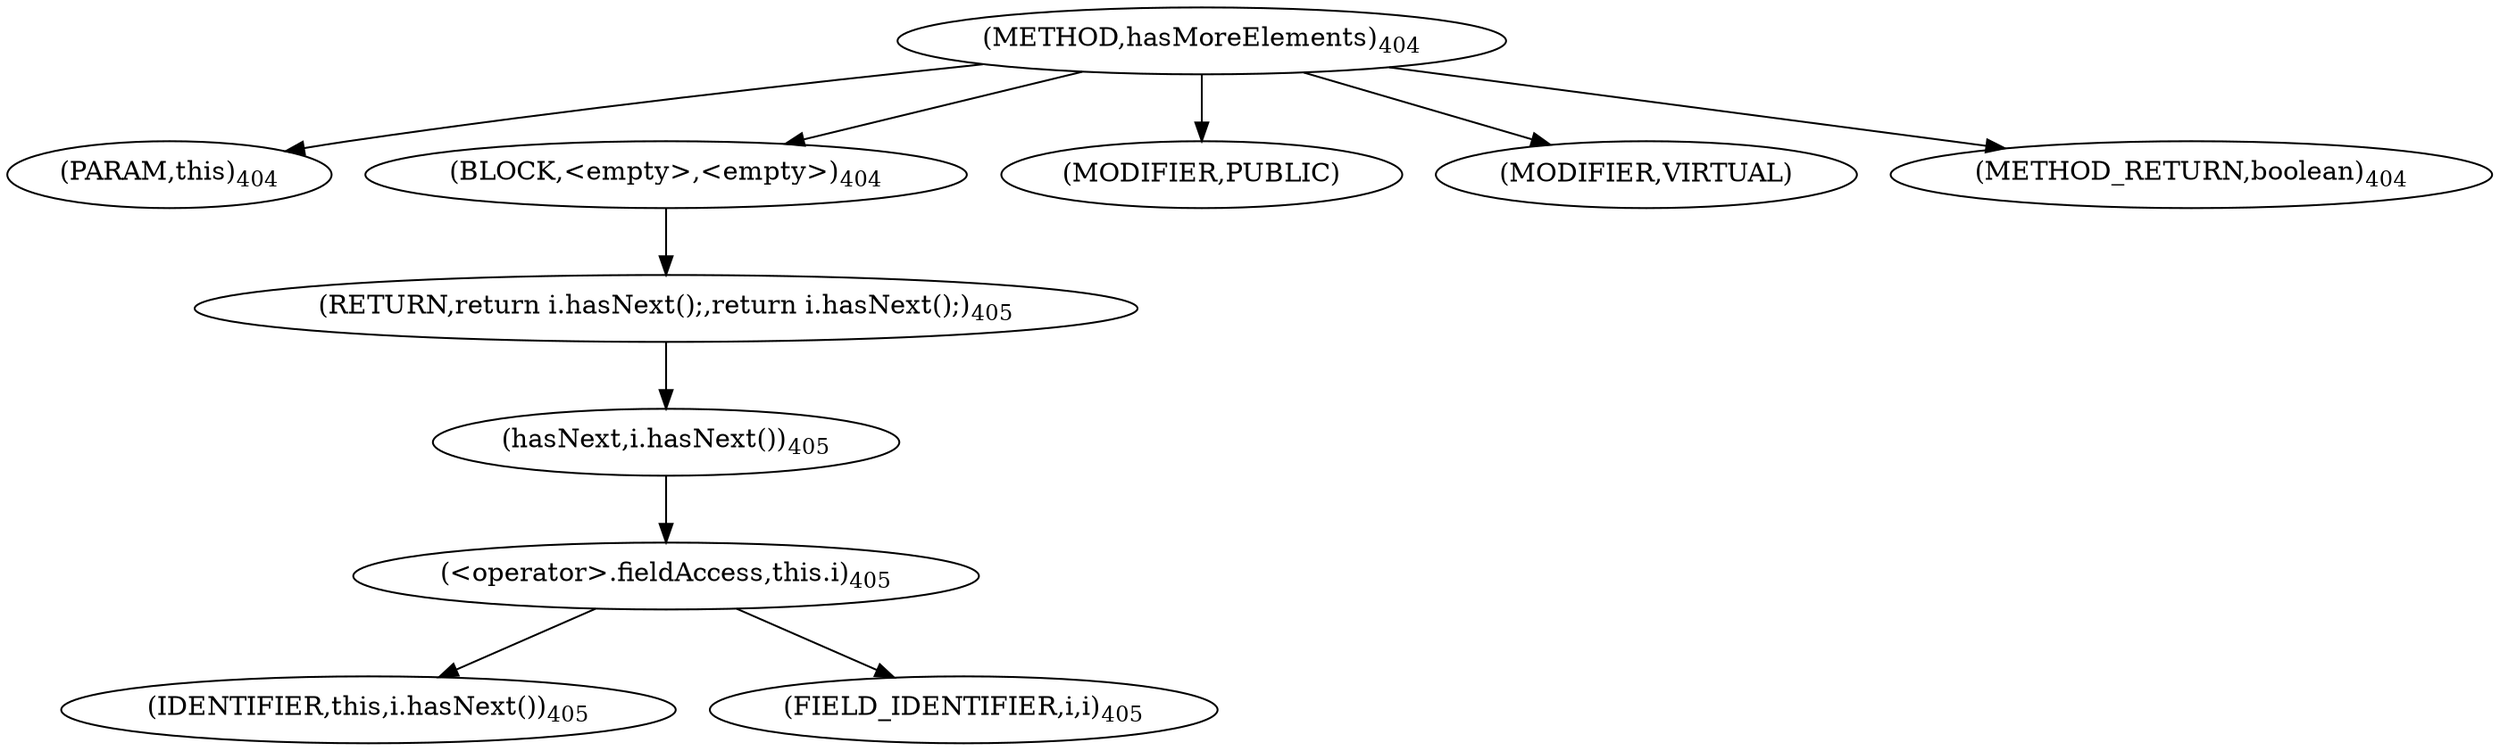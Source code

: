 digraph "hasMoreElements" {  
"1397" [label = <(METHOD,hasMoreElements)<SUB>404</SUB>> ]
"1398" [label = <(PARAM,this)<SUB>404</SUB>> ]
"1399" [label = <(BLOCK,&lt;empty&gt;,&lt;empty&gt;)<SUB>404</SUB>> ]
"1400" [label = <(RETURN,return i.hasNext();,return i.hasNext();)<SUB>405</SUB>> ]
"1401" [label = <(hasNext,i.hasNext())<SUB>405</SUB>> ]
"1402" [label = <(&lt;operator&gt;.fieldAccess,this.i)<SUB>405</SUB>> ]
"1403" [label = <(IDENTIFIER,this,i.hasNext())<SUB>405</SUB>> ]
"1404" [label = <(FIELD_IDENTIFIER,i,i)<SUB>405</SUB>> ]
"1405" [label = <(MODIFIER,PUBLIC)> ]
"1406" [label = <(MODIFIER,VIRTUAL)> ]
"1407" [label = <(METHOD_RETURN,boolean)<SUB>404</SUB>> ]
  "1397" -> "1398" 
  "1397" -> "1399" 
  "1397" -> "1405" 
  "1397" -> "1406" 
  "1397" -> "1407" 
  "1399" -> "1400" 
  "1400" -> "1401" 
  "1401" -> "1402" 
  "1402" -> "1403" 
  "1402" -> "1404" 
}
